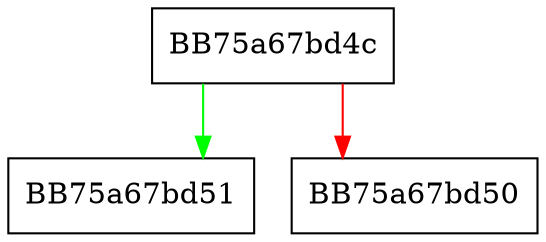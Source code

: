 digraph _event_select_tamper_details {
  node [shape="box"];
  graph [splines=ortho];
  BB75a67bd4c -> BB75a67bd51 [color="green"];
  BB75a67bd4c -> BB75a67bd50 [color="red"];
}